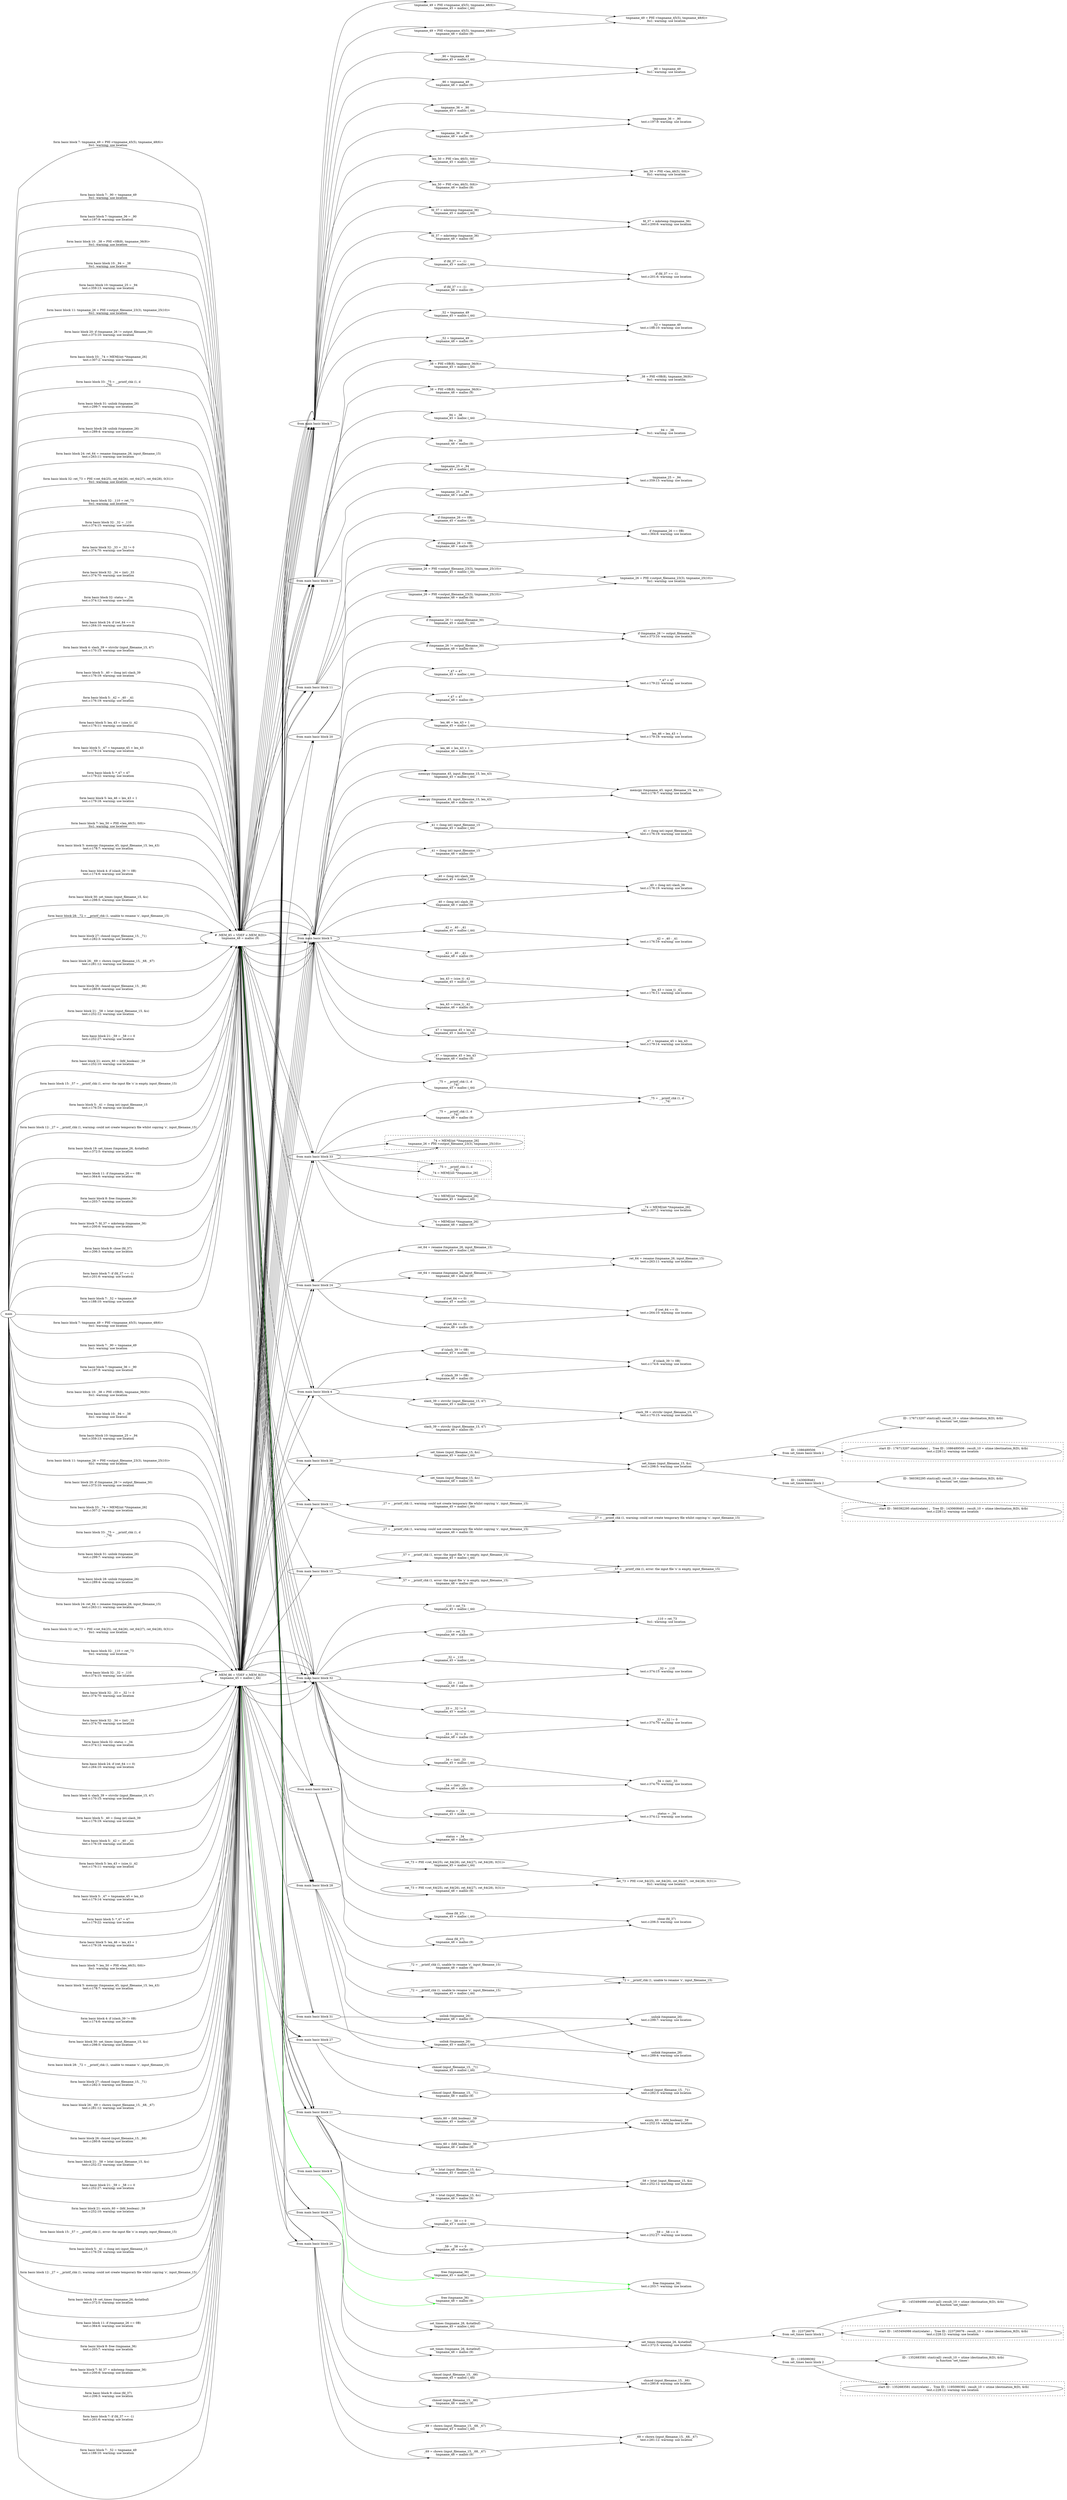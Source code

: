 digraph {constraint=false ;rankdir = LR; rank=same; nodesep=1.0; 


" main
"->


" # .MEM_86 = VDEF <.MEM_8(D)>
tmpname_45 = malloc (_44)

"

[label=" form basic block 7: tmpname_49 = PHI <tmpname_45(5), tmpname_48(6)>
lto1: warning: use location
" ]

" # .MEM_86 = VDEF <.MEM_8(D)>
tmpname_45 = malloc (_44)

"->

" from main basic block 7"

->" tmpname_49 = PHI <tmpname_45(5), tmpname_48(6)>
tmpname_45 = malloc (_44)
"

->" tmpname_49 = PHI <tmpname_45(5), tmpname_48(6)>
lto1: warning: use location
"


" main
"->


" # .MEM_86 = VDEF <.MEM_8(D)>
tmpname_45 = malloc (_44)

"

[label=" form basic block 7: _90 = tmpname_49
lto1: warning: use location
" ]

" # .MEM_86 = VDEF <.MEM_8(D)>
tmpname_45 = malloc (_44)

"->

" from main basic block 7"

->" _90 = tmpname_49
tmpname_45 = malloc (_44)
"

->" _90 = tmpname_49
lto1: warning: use location
"

" main
"->


" # .MEM_86 = VDEF <.MEM_8(D)>
tmpname_45 = malloc (_44)

"

[label=" form basic block 7: tmpname_36 = _90
test.c:197:9: warning: use location

" ]

" # .MEM_86 = VDEF <.MEM_8(D)>
tmpname_45 = malloc (_44)

"->

" from main basic block 7"

->" tmpname_36 = _90
tmpname_45 = malloc (_44)
"

->" tmpname_36 = _90
test.c:197:9: warning: use location

"

" main
"->


" # .MEM_86 = VDEF <.MEM_8(D)>
tmpname_45 = malloc (_44)

"

[label=" form basic block 10: _38 = PHI <0B(8), tmpname_36(9)>
lto1: warning: use location
" ]

" # .MEM_86 = VDEF <.MEM_8(D)>
tmpname_45 = malloc (_44)

"->

" from main basic block 10"

->" _38 = PHI <0B(8), tmpname_36(9)>
tmpname_45 = malloc (_44)
"

->" _38 = PHI <0B(8), tmpname_36(9)>
lto1: warning: use location
"


" main
"->


" # .MEM_86 = VDEF <.MEM_8(D)>
tmpname_45 = malloc (_44)

"

[label=" form basic block 10: _94 = _38
lto1: warning: use location
" ]

" # .MEM_86 = VDEF <.MEM_8(D)>
tmpname_45 = malloc (_44)

"->

" from main basic block 10"

->" _94 = _38
tmpname_45 = malloc (_44)
"

->" _94 = _38
lto1: warning: use location
"

" main
"->


" # .MEM_86 = VDEF <.MEM_8(D)>
tmpname_45 = malloc (_44)

"

[label=" form basic block 10: tmpname_25 = _94
test.c:359:13: warning: use location

" ]

" # .MEM_86 = VDEF <.MEM_8(D)>
tmpname_45 = malloc (_44)

"->

" from main basic block 10"

->" tmpname_25 = _94
tmpname_45 = malloc (_44)
"

->" tmpname_25 = _94
test.c:359:13: warning: use location

"

" main
"->


" # .MEM_86 = VDEF <.MEM_8(D)>
tmpname_45 = malloc (_44)

"

[label=" form basic block 11: tmpname_26 = PHI <output_filename_23(3), tmpname_25(10)>
lto1: warning: use location
" ]

" # .MEM_86 = VDEF <.MEM_8(D)>
tmpname_45 = malloc (_44)

"->

" from main basic block 11"

->" tmpname_26 = PHI <output_filename_23(3), tmpname_25(10)>
tmpname_45 = malloc (_44)
"

->" tmpname_26 = PHI <output_filename_23(3), tmpname_25(10)>
lto1: warning: use location
"


" main
"->


" # .MEM_86 = VDEF <.MEM_8(D)>
tmpname_45 = malloc (_44)

"

[label=" form basic block 20: if (tmpname_26 != output_filename_30)
test.c:373:10: warning: use location

" ]

" # .MEM_86 = VDEF <.MEM_8(D)>
tmpname_45 = malloc (_44)

"->

" from main basic block 20"

->" if (tmpname_26 != output_filename_30)
tmpname_45 = malloc (_44)
"

->" if (tmpname_26 != output_filename_30)
test.c:373:10: warning: use location

"


" main
"->


" # .MEM_86 = VDEF <.MEM_8(D)>
tmpname_45 = malloc (_44)

"

[label=" form basic block 33: _74 = MEM[(int *)tmpname_26]
test.c:307:2: warning: use location

" ]

" # .MEM_86 = VDEF <.MEM_8(D)>
tmpname_45 = malloc (_44)

"->

" from main basic block 33"

->" _74 = MEM[(int *)tmpname_26]
tmpname_45 = malloc (_44)
"

->" _74 = MEM[(int *)tmpname_26]
test.c:307:2: warning: use location

"

" main
"->


" # .MEM_86 = VDEF <.MEM_8(D)>
tmpname_45 = malloc (_44)

"

[label=" form basic block 33: _75 = __printf_chk (1, d
, _74)
" ]

" # .MEM_86 = VDEF <.MEM_8(D)>
tmpname_45 = malloc (_44)

"->

" from main basic block 33"

->" _75 = __printf_chk (1, d
, _74)
tmpname_45 = malloc (_44)
"

->" _75 = __printf_chk (1, d
, _74)
"


" main
"->


" # .MEM_86 = VDEF <.MEM_8(D)>
tmpname_45 = malloc (_44)

"

[label=" form basic block 31: unlink (tmpname_26)
test.c:299:7: warning: use location

" ]

" # .MEM_86 = VDEF <.MEM_8(D)>
tmpname_45 = malloc (_44)

"->

" from main basic block 31"

->" unlink (tmpname_26)
tmpname_45 = malloc (_44)
"

->" unlink (tmpname_26)
test.c:299:7: warning: use location

"


" main
"->


" # .MEM_86 = VDEF <.MEM_8(D)>
tmpname_45 = malloc (_44)

"

[label=" form basic block 28: unlink (tmpname_26)
test.c:289:4: warning: use location

" ]

" # .MEM_86 = VDEF <.MEM_8(D)>
tmpname_45 = malloc (_44)

"->

" from main basic block 28"

->" unlink (tmpname_26)
tmpname_45 = malloc (_44)
"

->" unlink (tmpname_26)
test.c:289:4: warning: use location

"


" main
"->


" # .MEM_86 = VDEF <.MEM_8(D)>
tmpname_45 = malloc (_44)

"

[label=" form basic block 24: ret_64 = rename (tmpname_26, input_filename_15)
test.c:263:11: warning: use location

" ]

" # .MEM_86 = VDEF <.MEM_8(D)>
tmpname_45 = malloc (_44)

"->

" from main basic block 24"

->" ret_64 = rename (tmpname_26, input_filename_15)
tmpname_45 = malloc (_44)
"

->" ret_64 = rename (tmpname_26, input_filename_15)
test.c:263:11: warning: use location

"


" main
"->


" # .MEM_86 = VDEF <.MEM_8(D)>
tmpname_45 = malloc (_44)

"

[label=" form basic block 32: ret_73 = PHI <ret_64(25), ret_64(26), ret_64(27), ret_64(28), 0(31)>
lto1: warning: use location
" ]

" # .MEM_86 = VDEF <.MEM_8(D)>
tmpname_45 = malloc (_44)

"->

" from main basic block 32"

->" ret_73 = PHI <ret_64(25), ret_64(26), ret_64(27), ret_64(28), 0(31)>
tmpname_45 = malloc (_44)
"

->" ret_73 = PHI <ret_64(25), ret_64(26), ret_64(27), ret_64(28), 0(31)>
lto1: warning: use location
"


" main
"->


" # .MEM_86 = VDEF <.MEM_8(D)>
tmpname_45 = malloc (_44)

"

[label=" form basic block 32: _110 = ret_73
lto1: warning: use location
" ]

" # .MEM_86 = VDEF <.MEM_8(D)>
tmpname_45 = malloc (_44)

"->

" from main basic block 32"

->" _110 = ret_73
tmpname_45 = malloc (_44)
"

->" _110 = ret_73
lto1: warning: use location
"

" main
"->


" # .MEM_86 = VDEF <.MEM_8(D)>
tmpname_45 = malloc (_44)

"

[label=" form basic block 32: _32 = _110
test.c:374:15: warning: use location

" ]

" # .MEM_86 = VDEF <.MEM_8(D)>
tmpname_45 = malloc (_44)

"->

" from main basic block 32"

->" _32 = _110
tmpname_45 = malloc (_44)
"

->" _32 = _110
test.c:374:15: warning: use location

"

" main
"->


" # .MEM_86 = VDEF <.MEM_8(D)>
tmpname_45 = malloc (_44)

"

[label=" form basic block 32: _33 = _32 != 0
test.c:374:70: warning: use location

" ]

" # .MEM_86 = VDEF <.MEM_8(D)>
tmpname_45 = malloc (_44)

"->

" from main basic block 32"

->" _33 = _32 != 0
tmpname_45 = malloc (_44)
"

->" _33 = _32 != 0
test.c:374:70: warning: use location

"

" main
"->


" # .MEM_86 = VDEF <.MEM_8(D)>
tmpname_45 = malloc (_44)

"

[label=" form basic block 32: _34 = (int) _33
test.c:374:70: warning: use location

" ]

" # .MEM_86 = VDEF <.MEM_8(D)>
tmpname_45 = malloc (_44)

"->

" from main basic block 32"

->" _34 = (int) _33
tmpname_45 = malloc (_44)
"

->" _34 = (int) _33
test.c:374:70: warning: use location

"

" main
"->


" # .MEM_86 = VDEF <.MEM_8(D)>
tmpname_45 = malloc (_44)

"

[label=" form basic block 32: status = _34
test.c:374:12: warning: use location

" ]

" # .MEM_86 = VDEF <.MEM_8(D)>
tmpname_45 = malloc (_44)

"->

" from main basic block 32"

->" status = _34
tmpname_45 = malloc (_44)
"

->" status = _34
test.c:374:12: warning: use location

"

" main
"->


" # .MEM_86 = VDEF <.MEM_8(D)>
tmpname_45 = malloc (_44)

"

[label=" form basic block 24: if (ret_64 == 0)
test.c:264:10: warning: use location

" ]

" # .MEM_86 = VDEF <.MEM_8(D)>
tmpname_45 = malloc (_44)

"->

" from main basic block 24"

->" if (ret_64 == 0)
tmpname_45 = malloc (_44)
"

->" if (ret_64 == 0)
test.c:264:10: warning: use location

"


" main
"->


" # .MEM_86 = VDEF <.MEM_8(D)>
tmpname_45 = malloc (_44)

"

[label=" form basic block 4: slash_39 = strrchr (input_filename_15, 47)
test.c:170:15: warning: use location

" ]

" # .MEM_86 = VDEF <.MEM_8(D)>
tmpname_45 = malloc (_44)

"->

" from main basic block 4"

->" slash_39 = strrchr (input_filename_15, 47)
tmpname_45 = malloc (_44)
"

->" slash_39 = strrchr (input_filename_15, 47)
test.c:170:15: warning: use location

"


" main
"->


" # .MEM_86 = VDEF <.MEM_8(D)>
tmpname_45 = malloc (_44)

"

[label=" form basic block 5: _40 = (long int) slash_39
test.c:176:19: warning: use location

" ]

" # .MEM_86 = VDEF <.MEM_8(D)>
tmpname_45 = malloc (_44)

"->

" from main basic block 5"

->" _40 = (long int) slash_39
tmpname_45 = malloc (_44)
"

->" _40 = (long int) slash_39
test.c:176:19: warning: use location

"

" main
"->


" # .MEM_86 = VDEF <.MEM_8(D)>
tmpname_45 = malloc (_44)

"

[label=" form basic block 5: _42 = _40 - _41
test.c:176:19: warning: use location

" ]

" # .MEM_86 = VDEF <.MEM_8(D)>
tmpname_45 = malloc (_44)

"->

" from main basic block 5"

->" _42 = _40 - _41
tmpname_45 = malloc (_44)
"

->" _42 = _40 - _41
test.c:176:19: warning: use location

"

" main
"->


" # .MEM_86 = VDEF <.MEM_8(D)>
tmpname_45 = malloc (_44)

"

[label=" form basic block 5: len_43 = (size_t) _42
test.c:176:11: warning: use location

" ]

" # .MEM_86 = VDEF <.MEM_8(D)>
tmpname_45 = malloc (_44)

"->

" from main basic block 5"

->" len_43 = (size_t) _42
tmpname_45 = malloc (_44)
"

->" len_43 = (size_t) _42
test.c:176:11: warning: use location

"

" main
"->


" # .MEM_86 = VDEF <.MEM_8(D)>
tmpname_45 = malloc (_44)

"

[label=" form basic block 5: _47 = tmpname_45 + len_43
test.c:179:14: warning: use location

" ]

" # .MEM_86 = VDEF <.MEM_8(D)>
tmpname_45 = malloc (_44)

"->

" from main basic block 5"

->" _47 = tmpname_45 + len_43
tmpname_45 = malloc (_44)
"

->" _47 = tmpname_45 + len_43
test.c:179:14: warning: use location

"

" main
"->


" # .MEM_86 = VDEF <.MEM_8(D)>
tmpname_45 = malloc (_44)

"

[label=" form basic block 5: *_47 = 47
test.c:179:22: warning: use location

" ]

" # .MEM_86 = VDEF <.MEM_8(D)>
tmpname_45 = malloc (_44)

"->

" from main basic block 5"

->" *_47 = 47
tmpname_45 = malloc (_44)
"

->" *_47 = 47
test.c:179:22: warning: use location

"

" main
"->


" # .MEM_86 = VDEF <.MEM_8(D)>
tmpname_45 = malloc (_44)

"

[label=" form basic block 5: len_46 = len_43 + 1
test.c:179:18: warning: use location

" ]

" # .MEM_86 = VDEF <.MEM_8(D)>
tmpname_45 = malloc (_44)

"->

" from main basic block 5"

->" len_46 = len_43 + 1
tmpname_45 = malloc (_44)
"

->" len_46 = len_43 + 1
test.c:179:18: warning: use location

"

" main
"->


" # .MEM_86 = VDEF <.MEM_8(D)>
tmpname_45 = malloc (_44)

"

[label=" form basic block 7: len_50 = PHI <len_46(5), 0(6)>
lto1: warning: use location
" ]

" # .MEM_86 = VDEF <.MEM_8(D)>
tmpname_45 = malloc (_44)

"->

" from main basic block 7"

->" len_50 = PHI <len_46(5), 0(6)>
tmpname_45 = malloc (_44)
"

->" len_50 = PHI <len_46(5), 0(6)>
lto1: warning: use location
"


" main
"->


" # .MEM_86 = VDEF <.MEM_8(D)>
tmpname_45 = malloc (_44)

"

[label=" form basic block 5: memcpy (tmpname_45, input_filename_15, len_43)
test.c:178:7: warning: use location

" ]

" # .MEM_86 = VDEF <.MEM_8(D)>
tmpname_45 = malloc (_44)

"->

" from main basic block 5"

->" memcpy (tmpname_45, input_filename_15, len_43)
tmpname_45 = malloc (_44)
"

->" memcpy (tmpname_45, input_filename_15, len_43)
test.c:178:7: warning: use location

"


" main
"->


" # .MEM_86 = VDEF <.MEM_8(D)>
tmpname_45 = malloc (_44)

"

[label=" form basic block 4: if (slash_39 != 0B)
test.c:174:6: warning: use location

" ]

" # .MEM_86 = VDEF <.MEM_8(D)>
tmpname_45 = malloc (_44)

"->

" from main basic block 4"

->" if (slash_39 != 0B)
tmpname_45 = malloc (_44)
"

->" if (slash_39 != 0B)
test.c:174:6: warning: use location

"


" main
"->


" # .MEM_86 = VDEF <.MEM_8(D)>
tmpname_45 = malloc (_44)

"

[label=" form basic block 30: set_times (input_filename_15, &s)
test.c:298:5: warning: use location

" ]

" # .MEM_86 = VDEF <.MEM_8(D)>
tmpname_45 = malloc (_44)

"->

" from main basic block 30"

->" set_times (input_filename_15, &s)
tmpname_45 = malloc (_44)
"

->" set_times (input_filename_15, &s)
test.c:298:5: warning: use location

"


->"ID : 1086489506
from set_times basic block 2"->

" ID : 176713207 stmt(call) :result_10 = utime (destination_8(D), &tb)
In function ‘set_times’:

"


" main
"->


" # .MEM_86 = VDEF <.MEM_8(D)>
tmpname_45 = malloc (_44)

"

[label=" form basic block 28: _72 = __printf_chk (1, unable to rename \'s\', input_filename_15)
" ]

" # .MEM_86 = VDEF <.MEM_8(D)>
tmpname_45 = malloc (_44)

"->

" from main basic block 28"

->" _72 = __printf_chk (1, unable to rename \'s\', input_filename_15)
tmpname_45 = malloc (_44)
"

->" _72 = __printf_chk (1, unable to rename \'s\', input_filename_15)
"


" main
"->


" # .MEM_86 = VDEF <.MEM_8(D)>
tmpname_45 = malloc (_44)

"

[label=" form basic block 27: chmod (input_filename_15, _71)
test.c:282:3: warning: use location

" ]

" # .MEM_86 = VDEF <.MEM_8(D)>
tmpname_45 = malloc (_44)

"->

" from main basic block 27"

->" chmod (input_filename_15, _71)
tmpname_45 = malloc (_44)
"

->" chmod (input_filename_15, _71)
test.c:282:3: warning: use location

"


" main
"->


" # .MEM_86 = VDEF <.MEM_8(D)>
tmpname_45 = malloc (_44)

"

[label=" form basic block 26: _69 = chown (input_filename_15, _68, _67)
test.c:281:12: warning: use location

" ]

" # .MEM_86 = VDEF <.MEM_8(D)>
tmpname_45 = malloc (_44)

"->

" from main basic block 26"

->" _69 = chown (input_filename_15, _68, _67)
tmpname_45 = malloc (_44)
"

->" _69 = chown (input_filename_15, _68, _67)
test.c:281:12: warning: use location

"


" main
"->


" # .MEM_86 = VDEF <.MEM_8(D)>
tmpname_45 = malloc (_44)

"

[label=" form basic block 26: chmod (input_filename_15, _66)
test.c:280:8: warning: use location

" ]

" # .MEM_86 = VDEF <.MEM_8(D)>
tmpname_45 = malloc (_44)

"->

" from main basic block 26"

->" chmod (input_filename_15, _66)
tmpname_45 = malloc (_44)
"

->" chmod (input_filename_15, _66)
test.c:280:8: warning: use location

"


" main
"->


" # .MEM_86 = VDEF <.MEM_8(D)>
tmpname_45 = malloc (_44)

"

[label=" form basic block 21: _58 = lstat (input_filename_15, &s)
test.c:252:12: warning: use location

" ]

" # .MEM_86 = VDEF <.MEM_8(D)>
tmpname_45 = malloc (_44)

"->

" from main basic block 21"

->" _58 = lstat (input_filename_15, &s)
tmpname_45 = malloc (_44)
"

->" _58 = lstat (input_filename_15, &s)
test.c:252:12: warning: use location

"


" main
"->


" # .MEM_86 = VDEF <.MEM_8(D)>
tmpname_45 = malloc (_44)

"

[label=" form basic block 21: _59 = _58 == 0
test.c:252:27: warning: use location

" ]

" # .MEM_86 = VDEF <.MEM_8(D)>
tmpname_45 = malloc (_44)

"->

" from main basic block 21"

->" _59 = _58 == 0
tmpname_45 = malloc (_44)
"

->" _59 = _58 == 0
test.c:252:27: warning: use location

"

" main
"->


" # .MEM_86 = VDEF <.MEM_8(D)>
tmpname_45 = malloc (_44)

"

[label=" form basic block 21: exists_60 = (bfd_boolean) _59
test.c:252:10: warning: use location

" ]

" # .MEM_86 = VDEF <.MEM_8(D)>
tmpname_45 = malloc (_44)

"->

" from main basic block 21"

->" exists_60 = (bfd_boolean) _59
tmpname_45 = malloc (_44)
"

->" exists_60 = (bfd_boolean) _59
test.c:252:10: warning: use location

"

" main
"->


" # .MEM_86 = VDEF <.MEM_8(D)>
tmpname_45 = malloc (_44)

"

[label=" form basic block 15: _57 = __printf_chk (1, error: the input file \'s\' is empty, input_filename_15)
" ]

" # .MEM_86 = VDEF <.MEM_8(D)>
tmpname_45 = malloc (_44)

"->

" from main basic block 15"

->" _57 = __printf_chk (1, error: the input file \'s\' is empty, input_filename_15)
tmpname_45 = malloc (_44)
"

->" _57 = __printf_chk (1, error: the input file \'s\' is empty, input_filename_15)
"


" main
"->


" # .MEM_86 = VDEF <.MEM_8(D)>
tmpname_45 = malloc (_44)

"

[label=" form basic block 5: _41 = (long int) input_filename_15
test.c:176:19: warning: use location

" ]

" # .MEM_86 = VDEF <.MEM_8(D)>
tmpname_45 = malloc (_44)

"->

" from main basic block 5"

->" _41 = (long int) input_filename_15
tmpname_45 = malloc (_44)
"

->" _41 = (long int) input_filename_15
test.c:176:19: warning: use location

"

" main
"->


" # .MEM_86 = VDEF <.MEM_8(D)>
tmpname_45 = malloc (_44)

"

[label=" form basic block 12: _27 = __printf_chk (1, warning: could not create temporary file whilst copying \'s\', input_filename_15)
" ]

" # .MEM_86 = VDEF <.MEM_8(D)>
tmpname_45 = malloc (_44)

"->

" from main basic block 12"

->" _27 = __printf_chk (1, warning: could not create temporary file whilst copying \'s\', input_filename_15)
tmpname_45 = malloc (_44)
"

->" _27 = __printf_chk (1, warning: could not create temporary file whilst copying \'s\', input_filename_15)
"


" main
"->


" # .MEM_86 = VDEF <.MEM_8(D)>
tmpname_45 = malloc (_44)

"

[label=" form basic block 19: set_times (tmpname_26, &statbuf)
test.c:372:5: warning: use location

" ]

" # .MEM_86 = VDEF <.MEM_8(D)>
tmpname_45 = malloc (_44)

"->

" from main basic block 19"

->" set_times (tmpname_26, &statbuf)
tmpname_45 = malloc (_44)
"

->" set_times (tmpname_26, &statbuf)
test.c:372:5: warning: use location

"


->"ID : 223726076
from set_times basic block 2"->

" ID : 1453494986 stmt(call) :result_10 = utime (destination_8(D), &tb)
In function ‘set_times’:

"


" main
"->


" # .MEM_86 = VDEF <.MEM_8(D)>
tmpname_45 = malloc (_44)

"

[label=" form basic block 11: if (tmpname_26 == 0B)
test.c:364:6: warning: use location

" ]

" # .MEM_86 = VDEF <.MEM_8(D)>
tmpname_45 = malloc (_44)

"->

" from main basic block 11"

->" if (tmpname_26 == 0B)
tmpname_45 = malloc (_44)
"

->" if (tmpname_26 == 0B)
test.c:364:6: warning: use location

"


" main
"->


" # .MEM_86 = VDEF <.MEM_8(D)>
tmpname_45 = malloc (_44)

"

[label=" form basic block 8: free (tmpname_36)
test.c:203:7: warning: use location

" ]

" # .MEM_86 = VDEF <.MEM_8(D)>
tmpname_45 = malloc (_44)

"->

" from main basic block 8"

->" free (tmpname_36)
tmpname_45 = malloc (_44)
"

->" free (tmpname_36)
test.c:203:7: warning: use location

"

[color="green" ]


" main
"->


" # .MEM_86 = VDEF <.MEM_8(D)>
tmpname_45 = malloc (_44)

"

[label=" form basic block 7: fd_37 = mkstemp (tmpname_36)
test.c:200:6: warning: use location

" ]

" # .MEM_86 = VDEF <.MEM_8(D)>
tmpname_45 = malloc (_44)

"->

" from main basic block 7"

->" fd_37 = mkstemp (tmpname_36)
tmpname_45 = malloc (_44)
"

->" fd_37 = mkstemp (tmpname_36)
test.c:200:6: warning: use location

"


" main
"->


" # .MEM_86 = VDEF <.MEM_8(D)>
tmpname_45 = malloc (_44)

"

[label=" form basic block 9: close (fd_37)
test.c:206:3: warning: use location

" ]

" # .MEM_86 = VDEF <.MEM_8(D)>
tmpname_45 = malloc (_44)

"->

" from main basic block 9"

->" close (fd_37)
tmpname_45 = malloc (_44)
"

->" close (fd_37)
test.c:206:3: warning: use location

"


" main
"->


" # .MEM_86 = VDEF <.MEM_8(D)>
tmpname_45 = malloc (_44)

"

[label=" form basic block 7: if (fd_37 == -1)
test.c:201:6: warning: use location

" ]

" # .MEM_86 = VDEF <.MEM_8(D)>
tmpname_45 = malloc (_44)

"->

" from main basic block 7"

->" if (fd_37 == -1)
tmpname_45 = malloc (_44)
"

->" if (fd_37 == -1)
test.c:201:6: warning: use location

"


" main
"->


" # .MEM_86 = VDEF <.MEM_8(D)>
tmpname_45 = malloc (_44)

"

[label=" form basic block 7: _52 = tmpname_49
test.c:188:10: warning: use location

" ]

" # .MEM_86 = VDEF <.MEM_8(D)>
tmpname_45 = malloc (_44)

"->

" from main basic block 7"

->" _52 = tmpname_49
tmpname_45 = malloc (_44)
"

->" _52 = tmpname_49
test.c:188:10: warning: use location

"

" from main basic block 33"

->subgraph cluster_1342332890 { style ="dashed";"  _74 = MEM[(int *)tmpname_26]
tmpname_26 = PHI <output_filename_23(3), tmpname_25(10)>
";}

" from main basic block 33"

->subgraph cluster_747371694 { style ="dashed";"  _75 = __printf_chk (1, d
, _74)
_74 = MEM[(int *)tmpname_26]
";}


"ID : 1086489506
from set_times basic block 2"->

subgraph cluster_823796336 { style ="dashed";"  start ID : 176713207 stmt(relate) ， Tree ID : 1086489506 : result_10 = utime (destination_8(D), &tb)
test.c:228:12: warning: use location

";}

"ID : 223726076
from set_times basic block 2"->

subgraph cluster_716680387 { style ="dashed";"  start ID : 1453494986 stmt(relate) ， Tree ID : 223726076 : result_10 = utime (destination_8(D), &tb)
test.c:228:12: warning: use location
";}








" main
"->


" # .MEM_85 = VDEF <.MEM_8(D)>
tmpname_48 = malloc (9)

"

[label=" form basic block 7: tmpname_49 = PHI <tmpname_45(5), tmpname_48(6)>
lto1: warning: use location
" ]

" # .MEM_85 = VDEF <.MEM_8(D)>
tmpname_48 = malloc (9)

"->

" from main basic block 7"

->" tmpname_49 = PHI <tmpname_45(5), tmpname_48(6)>
tmpname_48 = malloc (9)
"

->" tmpname_49 = PHI <tmpname_45(5), tmpname_48(6)>
lto1: warning: use location
"


" main
"->


" # .MEM_85 = VDEF <.MEM_8(D)>
tmpname_48 = malloc (9)

"

[label=" form basic block 7: _90 = tmpname_49
lto1: warning: use location
" ]

" # .MEM_85 = VDEF <.MEM_8(D)>
tmpname_48 = malloc (9)

"->

" from main basic block 7"

->" _90 = tmpname_49
tmpname_48 = malloc (9)
"

->" _90 = tmpname_49
lto1: warning: use location
"

" main
"->


" # .MEM_85 = VDEF <.MEM_8(D)>
tmpname_48 = malloc (9)

"

[label=" form basic block 7: tmpname_36 = _90
test.c:197:9: warning: use location

" ]

" # .MEM_85 = VDEF <.MEM_8(D)>
tmpname_48 = malloc (9)

"->

" from main basic block 7"

->" tmpname_36 = _90
tmpname_48 = malloc (9)
"

->" tmpname_36 = _90
test.c:197:9: warning: use location

"

" main
"->


" # .MEM_85 = VDEF <.MEM_8(D)>
tmpname_48 = malloc (9)

"

[label=" form basic block 10: _38 = PHI <0B(8), tmpname_36(9)>
lto1: warning: use location
" ]

" # .MEM_85 = VDEF <.MEM_8(D)>
tmpname_48 = malloc (9)

"->

" from main basic block 10"

->" _38 = PHI <0B(8), tmpname_36(9)>
tmpname_48 = malloc (9)
"

->" _38 = PHI <0B(8), tmpname_36(9)>
lto1: warning: use location
"


" main
"->


" # .MEM_85 = VDEF <.MEM_8(D)>
tmpname_48 = malloc (9)

"

[label=" form basic block 10: _94 = _38
lto1: warning: use location
" ]

" # .MEM_85 = VDEF <.MEM_8(D)>
tmpname_48 = malloc (9)

"->

" from main basic block 10"

->" _94 = _38
tmpname_48 = malloc (9)
"

->" _94 = _38
lto1: warning: use location
"

" main
"->


" # .MEM_85 = VDEF <.MEM_8(D)>
tmpname_48 = malloc (9)

"

[label=" form basic block 10: tmpname_25 = _94
test.c:359:13: warning: use location

" ]

" # .MEM_85 = VDEF <.MEM_8(D)>
tmpname_48 = malloc (9)

"->

" from main basic block 10"

->" tmpname_25 = _94
tmpname_48 = malloc (9)
"

->" tmpname_25 = _94
test.c:359:13: warning: use location

"

" main
"->


" # .MEM_85 = VDEF <.MEM_8(D)>
tmpname_48 = malloc (9)

"

[label=" form basic block 11: tmpname_26 = PHI <output_filename_23(3), tmpname_25(10)>
lto1: warning: use location
" ]

" # .MEM_85 = VDEF <.MEM_8(D)>
tmpname_48 = malloc (9)

"->

" from main basic block 11"

->" tmpname_26 = PHI <output_filename_23(3), tmpname_25(10)>
tmpname_48 = malloc (9)
"

->" tmpname_26 = PHI <output_filename_23(3), tmpname_25(10)>
lto1: warning: use location
"


" main
"->


" # .MEM_85 = VDEF <.MEM_8(D)>
tmpname_48 = malloc (9)

"

[label=" form basic block 20: if (tmpname_26 != output_filename_30)
test.c:373:10: warning: use location

" ]

" # .MEM_85 = VDEF <.MEM_8(D)>
tmpname_48 = malloc (9)

"->

" from main basic block 20"

->" if (tmpname_26 != output_filename_30)
tmpname_48 = malloc (9)
"

->" if (tmpname_26 != output_filename_30)
test.c:373:10: warning: use location

"


" main
"->


" # .MEM_85 = VDEF <.MEM_8(D)>
tmpname_48 = malloc (9)

"

[label=" form basic block 33: _74 = MEM[(int *)tmpname_26]
test.c:307:2: warning: use location

" ]

" # .MEM_85 = VDEF <.MEM_8(D)>
tmpname_48 = malloc (9)

"->

" from main basic block 33"

->" _74 = MEM[(int *)tmpname_26]
tmpname_48 = malloc (9)
"

->" _74 = MEM[(int *)tmpname_26]
test.c:307:2: warning: use location

"

" main
"->


" # .MEM_85 = VDEF <.MEM_8(D)>
tmpname_48 = malloc (9)

"

[label=" form basic block 33: _75 = __printf_chk (1, d
, _74)
" ]

" # .MEM_85 = VDEF <.MEM_8(D)>
tmpname_48 = malloc (9)

"->

" from main basic block 33"

->" _75 = __printf_chk (1, d
, _74)
tmpname_48 = malloc (9)
"

->" _75 = __printf_chk (1, d
, _74)
"


" main
"->


" # .MEM_85 = VDEF <.MEM_8(D)>
tmpname_48 = malloc (9)

"

[label=" form basic block 31: unlink (tmpname_26)
test.c:299:7: warning: use location

" ]

" # .MEM_85 = VDEF <.MEM_8(D)>
tmpname_48 = malloc (9)

"->

" from main basic block 31"

->" unlink (tmpname_26)
tmpname_48 = malloc (9)
"

->" unlink (tmpname_26)
test.c:299:7: warning: use location

"


" main
"->


" # .MEM_85 = VDEF <.MEM_8(D)>
tmpname_48 = malloc (9)

"

[label=" form basic block 28: unlink (tmpname_26)
test.c:289:4: warning: use location

" ]

" # .MEM_85 = VDEF <.MEM_8(D)>
tmpname_48 = malloc (9)

"->

" from main basic block 28"

->" unlink (tmpname_26)
tmpname_48 = malloc (9)
"

->" unlink (tmpname_26)
test.c:289:4: warning: use location

"


" main
"->


" # .MEM_85 = VDEF <.MEM_8(D)>
tmpname_48 = malloc (9)

"

[label=" form basic block 24: ret_64 = rename (tmpname_26, input_filename_15)
test.c:263:11: warning: use location

" ]

" # .MEM_85 = VDEF <.MEM_8(D)>
tmpname_48 = malloc (9)

"->

" from main basic block 24"

->" ret_64 = rename (tmpname_26, input_filename_15)
tmpname_48 = malloc (9)
"

->" ret_64 = rename (tmpname_26, input_filename_15)
test.c:263:11: warning: use location

"


" main
"->


" # .MEM_85 = VDEF <.MEM_8(D)>
tmpname_48 = malloc (9)

"

[label=" form basic block 32: ret_73 = PHI <ret_64(25), ret_64(26), ret_64(27), ret_64(28), 0(31)>
lto1: warning: use location
" ]

" # .MEM_85 = VDEF <.MEM_8(D)>
tmpname_48 = malloc (9)

"->

" from main basic block 32"

->" ret_73 = PHI <ret_64(25), ret_64(26), ret_64(27), ret_64(28), 0(31)>
tmpname_48 = malloc (9)
"

->" ret_73 = PHI <ret_64(25), ret_64(26), ret_64(27), ret_64(28), 0(31)>
lto1: warning: use location
"


" main
"->


" # .MEM_85 = VDEF <.MEM_8(D)>
tmpname_48 = malloc (9)

"

[label=" form basic block 32: _110 = ret_73
lto1: warning: use location
" ]

" # .MEM_85 = VDEF <.MEM_8(D)>
tmpname_48 = malloc (9)

"->

" from main basic block 32"

->" _110 = ret_73
tmpname_48 = malloc (9)
"

->" _110 = ret_73
lto1: warning: use location
"

" main
"->


" # .MEM_85 = VDEF <.MEM_8(D)>
tmpname_48 = malloc (9)

"

[label=" form basic block 32: _32 = _110
test.c:374:15: warning: use location

" ]

" # .MEM_85 = VDEF <.MEM_8(D)>
tmpname_48 = malloc (9)

"->

" from main basic block 32"

->" _32 = _110
tmpname_48 = malloc (9)
"

->" _32 = _110
test.c:374:15: warning: use location

"

" main
"->


" # .MEM_85 = VDEF <.MEM_8(D)>
tmpname_48 = malloc (9)

"

[label=" form basic block 32: _33 = _32 != 0
test.c:374:70: warning: use location

" ]

" # .MEM_85 = VDEF <.MEM_8(D)>
tmpname_48 = malloc (9)

"->

" from main basic block 32"

->" _33 = _32 != 0
tmpname_48 = malloc (9)
"

->" _33 = _32 != 0
test.c:374:70: warning: use location

"

" main
"->


" # .MEM_85 = VDEF <.MEM_8(D)>
tmpname_48 = malloc (9)

"

[label=" form basic block 32: _34 = (int) _33
test.c:374:70: warning: use location

" ]

" # .MEM_85 = VDEF <.MEM_8(D)>
tmpname_48 = malloc (9)

"->

" from main basic block 32"

->" _34 = (int) _33
tmpname_48 = malloc (9)
"

->" _34 = (int) _33
test.c:374:70: warning: use location

"

" main
"->


" # .MEM_85 = VDEF <.MEM_8(D)>
tmpname_48 = malloc (9)

"

[label=" form basic block 32: status = _34
test.c:374:12: warning: use location

" ]

" # .MEM_85 = VDEF <.MEM_8(D)>
tmpname_48 = malloc (9)

"->

" from main basic block 32"

->" status = _34
tmpname_48 = malloc (9)
"

->" status = _34
test.c:374:12: warning: use location

"

" main
"->


" # .MEM_85 = VDEF <.MEM_8(D)>
tmpname_48 = malloc (9)

"

[label=" form basic block 24: if (ret_64 == 0)
test.c:264:10: warning: use location

" ]

" # .MEM_85 = VDEF <.MEM_8(D)>
tmpname_48 = malloc (9)

"->

" from main basic block 24"

->" if (ret_64 == 0)
tmpname_48 = malloc (9)
"

->" if (ret_64 == 0)
test.c:264:10: warning: use location

"


" main
"->


" # .MEM_85 = VDEF <.MEM_8(D)>
tmpname_48 = malloc (9)

"

[label=" form basic block 4: slash_39 = strrchr (input_filename_15, 47)
test.c:170:15: warning: use location

" ]

" # .MEM_85 = VDEF <.MEM_8(D)>
tmpname_48 = malloc (9)

"->

" from main basic block 4"

->" slash_39 = strrchr (input_filename_15, 47)
tmpname_48 = malloc (9)
"

->" slash_39 = strrchr (input_filename_15, 47)
test.c:170:15: warning: use location

"


" main
"->


" # .MEM_85 = VDEF <.MEM_8(D)>
tmpname_48 = malloc (9)

"

[label=" form basic block 5: _40 = (long int) slash_39
test.c:176:19: warning: use location

" ]

" # .MEM_85 = VDEF <.MEM_8(D)>
tmpname_48 = malloc (9)

"->

" from main basic block 5"

->" _40 = (long int) slash_39
tmpname_48 = malloc (9)
"

->" _40 = (long int) slash_39
test.c:176:19: warning: use location

"

" main
"->


" # .MEM_85 = VDEF <.MEM_8(D)>
tmpname_48 = malloc (9)

"

[label=" form basic block 5: _42 = _40 - _41
test.c:176:19: warning: use location

" ]

" # .MEM_85 = VDEF <.MEM_8(D)>
tmpname_48 = malloc (9)

"->

" from main basic block 5"

->" _42 = _40 - _41
tmpname_48 = malloc (9)
"

->" _42 = _40 - _41
test.c:176:19: warning: use location

"

" main
"->


" # .MEM_85 = VDEF <.MEM_8(D)>
tmpname_48 = malloc (9)

"

[label=" form basic block 5: len_43 = (size_t) _42
test.c:176:11: warning: use location

" ]

" # .MEM_85 = VDEF <.MEM_8(D)>
tmpname_48 = malloc (9)

"->

" from main basic block 5"

->" len_43 = (size_t) _42
tmpname_48 = malloc (9)
"

->" len_43 = (size_t) _42
test.c:176:11: warning: use location

"

" main
"->


" # .MEM_85 = VDEF <.MEM_8(D)>
tmpname_48 = malloc (9)

"

[label=" form basic block 5: _47 = tmpname_45 + len_43
test.c:179:14: warning: use location

" ]

" # .MEM_85 = VDEF <.MEM_8(D)>
tmpname_48 = malloc (9)

"->

" from main basic block 5"

->" _47 = tmpname_45 + len_43
tmpname_48 = malloc (9)
"

->" _47 = tmpname_45 + len_43
test.c:179:14: warning: use location

"

" main
"->


" # .MEM_85 = VDEF <.MEM_8(D)>
tmpname_48 = malloc (9)

"

[label=" form basic block 5: *_47 = 47
test.c:179:22: warning: use location

" ]

" # .MEM_85 = VDEF <.MEM_8(D)>
tmpname_48 = malloc (9)

"->

" from main basic block 5"

->" *_47 = 47
tmpname_48 = malloc (9)
"

->" *_47 = 47
test.c:179:22: warning: use location

"

" main
"->


" # .MEM_85 = VDEF <.MEM_8(D)>
tmpname_48 = malloc (9)

"

[label=" form basic block 5: len_46 = len_43 + 1
test.c:179:18: warning: use location

" ]

" # .MEM_85 = VDEF <.MEM_8(D)>
tmpname_48 = malloc (9)

"->

" from main basic block 5"

->" len_46 = len_43 + 1
tmpname_48 = malloc (9)
"

->" len_46 = len_43 + 1
test.c:179:18: warning: use location

"

" main
"->


" # .MEM_85 = VDEF <.MEM_8(D)>
tmpname_48 = malloc (9)

"

[label=" form basic block 7: len_50 = PHI <len_46(5), 0(6)>
lto1: warning: use location
" ]

" # .MEM_85 = VDEF <.MEM_8(D)>
tmpname_48 = malloc (9)

"->

" from main basic block 7"

->" len_50 = PHI <len_46(5), 0(6)>
tmpname_48 = malloc (9)
"

->" len_50 = PHI <len_46(5), 0(6)>
lto1: warning: use location
"


" main
"->


" # .MEM_85 = VDEF <.MEM_8(D)>
tmpname_48 = malloc (9)

"

[label=" form basic block 5: memcpy (tmpname_45, input_filename_15, len_43)
test.c:178:7: warning: use location

" ]

" # .MEM_85 = VDEF <.MEM_8(D)>
tmpname_48 = malloc (9)

"->

" from main basic block 5"

->" memcpy (tmpname_45, input_filename_15, len_43)
tmpname_48 = malloc (9)
"

->" memcpy (tmpname_45, input_filename_15, len_43)
test.c:178:7: warning: use location

"


" main
"->


" # .MEM_85 = VDEF <.MEM_8(D)>
tmpname_48 = malloc (9)

"

[label=" form basic block 4: if (slash_39 != 0B)
test.c:174:6: warning: use location

" ]

" # .MEM_85 = VDEF <.MEM_8(D)>
tmpname_48 = malloc (9)

"->

" from main basic block 4"

->" if (slash_39 != 0B)
tmpname_48 = malloc (9)
"

->" if (slash_39 != 0B)
test.c:174:6: warning: use location

"


" main
"->


" # .MEM_85 = VDEF <.MEM_8(D)>
tmpname_48 = malloc (9)

"

[label=" form basic block 30: set_times (input_filename_15, &s)
test.c:298:5: warning: use location

" ]

" # .MEM_85 = VDEF <.MEM_8(D)>
tmpname_48 = malloc (9)

"->

" from main basic block 30"

->" set_times (input_filename_15, &s)
tmpname_48 = malloc (9)
"

->" set_times (input_filename_15, &s)
test.c:298:5: warning: use location

"


->"ID : 1430608461
from set_times basic block 2"->

" ID : 560392295 stmt(call) :result_10 = utime (destination_8(D), &tb)
In function ‘set_times’:

"


" main
"->


" # .MEM_85 = VDEF <.MEM_8(D)>
tmpname_48 = malloc (9)

"

[label=" form basic block 28: _72 = __printf_chk (1, unable to rename \'s\', input_filename_15)
" ]

" # .MEM_85 = VDEF <.MEM_8(D)>
tmpname_48 = malloc (9)

"->

" from main basic block 28"

->" _72 = __printf_chk (1, unable to rename \'s\', input_filename_15)
tmpname_48 = malloc (9)
"

->" _72 = __printf_chk (1, unable to rename \'s\', input_filename_15)
"


" main
"->


" # .MEM_85 = VDEF <.MEM_8(D)>
tmpname_48 = malloc (9)

"

[label=" form basic block 27: chmod (input_filename_15, _71)
test.c:282:3: warning: use location

" ]

" # .MEM_85 = VDEF <.MEM_8(D)>
tmpname_48 = malloc (9)

"->

" from main basic block 27"

->" chmod (input_filename_15, _71)
tmpname_48 = malloc (9)
"

->" chmod (input_filename_15, _71)
test.c:282:3: warning: use location

"


" main
"->


" # .MEM_85 = VDEF <.MEM_8(D)>
tmpname_48 = malloc (9)

"

[label=" form basic block 26: _69 = chown (input_filename_15, _68, _67)
test.c:281:12: warning: use location

" ]

" # .MEM_85 = VDEF <.MEM_8(D)>
tmpname_48 = malloc (9)

"->

" from main basic block 26"

->" _69 = chown (input_filename_15, _68, _67)
tmpname_48 = malloc (9)
"

->" _69 = chown (input_filename_15, _68, _67)
test.c:281:12: warning: use location

"


" main
"->


" # .MEM_85 = VDEF <.MEM_8(D)>
tmpname_48 = malloc (9)

"

[label=" form basic block 26: chmod (input_filename_15, _66)
test.c:280:8: warning: use location

" ]

" # .MEM_85 = VDEF <.MEM_8(D)>
tmpname_48 = malloc (9)

"->

" from main basic block 26"

->" chmod (input_filename_15, _66)
tmpname_48 = malloc (9)
"

->" chmod (input_filename_15, _66)
test.c:280:8: warning: use location

"


" main
"->


" # .MEM_85 = VDEF <.MEM_8(D)>
tmpname_48 = malloc (9)

"

[label=" form basic block 21: _58 = lstat (input_filename_15, &s)
test.c:252:12: warning: use location

" ]

" # .MEM_85 = VDEF <.MEM_8(D)>
tmpname_48 = malloc (9)

"->

" from main basic block 21"

->" _58 = lstat (input_filename_15, &s)
tmpname_48 = malloc (9)
"

->" _58 = lstat (input_filename_15, &s)
test.c:252:12: warning: use location

"


" main
"->


" # .MEM_85 = VDEF <.MEM_8(D)>
tmpname_48 = malloc (9)

"

[label=" form basic block 21: _59 = _58 == 0
test.c:252:27: warning: use location

" ]

" # .MEM_85 = VDEF <.MEM_8(D)>
tmpname_48 = malloc (9)

"->

" from main basic block 21"

->" _59 = _58 == 0
tmpname_48 = malloc (9)
"

->" _59 = _58 == 0
test.c:252:27: warning: use location

"

" main
"->


" # .MEM_85 = VDEF <.MEM_8(D)>
tmpname_48 = malloc (9)

"

[label=" form basic block 21: exists_60 = (bfd_boolean) _59
test.c:252:10: warning: use location

" ]

" # .MEM_85 = VDEF <.MEM_8(D)>
tmpname_48 = malloc (9)

"->

" from main basic block 21"

->" exists_60 = (bfd_boolean) _59
tmpname_48 = malloc (9)
"

->" exists_60 = (bfd_boolean) _59
test.c:252:10: warning: use location

"

" main
"->


" # .MEM_85 = VDEF <.MEM_8(D)>
tmpname_48 = malloc (9)

"

[label=" form basic block 15: _57 = __printf_chk (1, error: the input file \'s\' is empty, input_filename_15)
" ]

" # .MEM_85 = VDEF <.MEM_8(D)>
tmpname_48 = malloc (9)

"->

" from main basic block 15"

->" _57 = __printf_chk (1, error: the input file \'s\' is empty, input_filename_15)
tmpname_48 = malloc (9)
"

->" _57 = __printf_chk (1, error: the input file \'s\' is empty, input_filename_15)
"


" main
"->


" # .MEM_85 = VDEF <.MEM_8(D)>
tmpname_48 = malloc (9)

"

[label=" form basic block 5: _41 = (long int) input_filename_15
test.c:176:19: warning: use location

" ]

" # .MEM_85 = VDEF <.MEM_8(D)>
tmpname_48 = malloc (9)

"->

" from main basic block 5"

->" _41 = (long int) input_filename_15
tmpname_48 = malloc (9)
"

->" _41 = (long int) input_filename_15
test.c:176:19: warning: use location

"

" main
"->


" # .MEM_85 = VDEF <.MEM_8(D)>
tmpname_48 = malloc (9)

"

[label=" form basic block 12: _27 = __printf_chk (1, warning: could not create temporary file whilst copying \'s\', input_filename_15)
" ]

" # .MEM_85 = VDEF <.MEM_8(D)>
tmpname_48 = malloc (9)

"->

" from main basic block 12"

->" _27 = __printf_chk (1, warning: could not create temporary file whilst copying \'s\', input_filename_15)
tmpname_48 = malloc (9)
"

->" _27 = __printf_chk (1, warning: could not create temporary file whilst copying \'s\', input_filename_15)
"


" main
"->


" # .MEM_85 = VDEF <.MEM_8(D)>
tmpname_48 = malloc (9)

"

[label=" form basic block 19: set_times (tmpname_26, &statbuf)
test.c:372:5: warning: use location

" ]

" # .MEM_85 = VDEF <.MEM_8(D)>
tmpname_48 = malloc (9)

"->

" from main basic block 19"

->" set_times (tmpname_26, &statbuf)
tmpname_48 = malloc (9)
"

->" set_times (tmpname_26, &statbuf)
test.c:372:5: warning: use location

"


->"ID : 1195099392
from set_times basic block 2"->

" ID : 1352683581 stmt(call) :result_10 = utime (destination_8(D), &tb)
In function ‘set_times’:

"


" main
"->


" # .MEM_85 = VDEF <.MEM_8(D)>
tmpname_48 = malloc (9)

"

[label=" form basic block 11: if (tmpname_26 == 0B)
test.c:364:6: warning: use location

" ]

" # .MEM_85 = VDEF <.MEM_8(D)>
tmpname_48 = malloc (9)

"->

" from main basic block 11"

->" if (tmpname_26 == 0B)
tmpname_48 = malloc (9)
"

->" if (tmpname_26 == 0B)
test.c:364:6: warning: use location

"


" main
"->


" # .MEM_85 = VDEF <.MEM_8(D)>
tmpname_48 = malloc (9)

"

[label=" form basic block 8: free (tmpname_36)
test.c:203:7: warning: use location

" ]

" # .MEM_85 = VDEF <.MEM_8(D)>
tmpname_48 = malloc (9)

"->

" from main basic block 8"

->" free (tmpname_36)
tmpname_48 = malloc (9)
"

->" free (tmpname_36)
test.c:203:7: warning: use location

"

[color="green" ]


" main
"->


" # .MEM_85 = VDEF <.MEM_8(D)>
tmpname_48 = malloc (9)

"

[label=" form basic block 7: fd_37 = mkstemp (tmpname_36)
test.c:200:6: warning: use location

" ]

" # .MEM_85 = VDEF <.MEM_8(D)>
tmpname_48 = malloc (9)

"->

" from main basic block 7"

->" fd_37 = mkstemp (tmpname_36)
tmpname_48 = malloc (9)
"

->" fd_37 = mkstemp (tmpname_36)
test.c:200:6: warning: use location

"


" main
"->


" # .MEM_85 = VDEF <.MEM_8(D)>
tmpname_48 = malloc (9)

"

[label=" form basic block 9: close (fd_37)
test.c:206:3: warning: use location

" ]

" # .MEM_85 = VDEF <.MEM_8(D)>
tmpname_48 = malloc (9)

"->

" from main basic block 9"

->" close (fd_37)
tmpname_48 = malloc (9)
"

->" close (fd_37)
test.c:206:3: warning: use location

"


" main
"->


" # .MEM_85 = VDEF <.MEM_8(D)>
tmpname_48 = malloc (9)

"

[label=" form basic block 7: if (fd_37 == -1)
test.c:201:6: warning: use location

" ]

" # .MEM_85 = VDEF <.MEM_8(D)>
tmpname_48 = malloc (9)

"->

" from main basic block 7"

->" if (fd_37 == -1)
tmpname_48 = malloc (9)
"

->" if (fd_37 == -1)
test.c:201:6: warning: use location

"


" main
"->


" # .MEM_85 = VDEF <.MEM_8(D)>
tmpname_48 = malloc (9)

"

[label=" form basic block 7: _52 = tmpname_49
test.c:188:10: warning: use location

" ]

" # .MEM_85 = VDEF <.MEM_8(D)>
tmpname_48 = malloc (9)

"->

" from main basic block 7"

->" _52 = tmpname_49
tmpname_48 = malloc (9)
"

->" _52 = tmpname_49
test.c:188:10: warning: use location

"

" from main basic block 33"

->subgraph cluster_695618017 { style ="dashed";"  _74 = MEM[(int *)tmpname_26]
tmpname_26 = PHI <output_filename_23(3), tmpname_25(10)>
";}

" from main basic block 33"

->subgraph cluster_1402598911 { style ="dashed";"  _75 = __printf_chk (1, d
, _74)
_74 = MEM[(int *)tmpname_26]
";}


"ID : 1430608461
from set_times basic block 2"->

subgraph cluster_300987679 { style ="dashed";"  start ID : 560392295 stmt(relate) ， Tree ID : 1430608461 : result_10 = utime (destination_8(D), &tb)
test.c:228:12: warning: use location

";}

"ID : 1195099392
from set_times basic block 2"->

subgraph cluster_570147321 { style ="dashed";"  start ID : 1352683581 stmt(relate) ， Tree ID : 1195099392 : result_10 = utime (destination_8(D), &tb)
test.c:228:12: warning: use location
";} }
